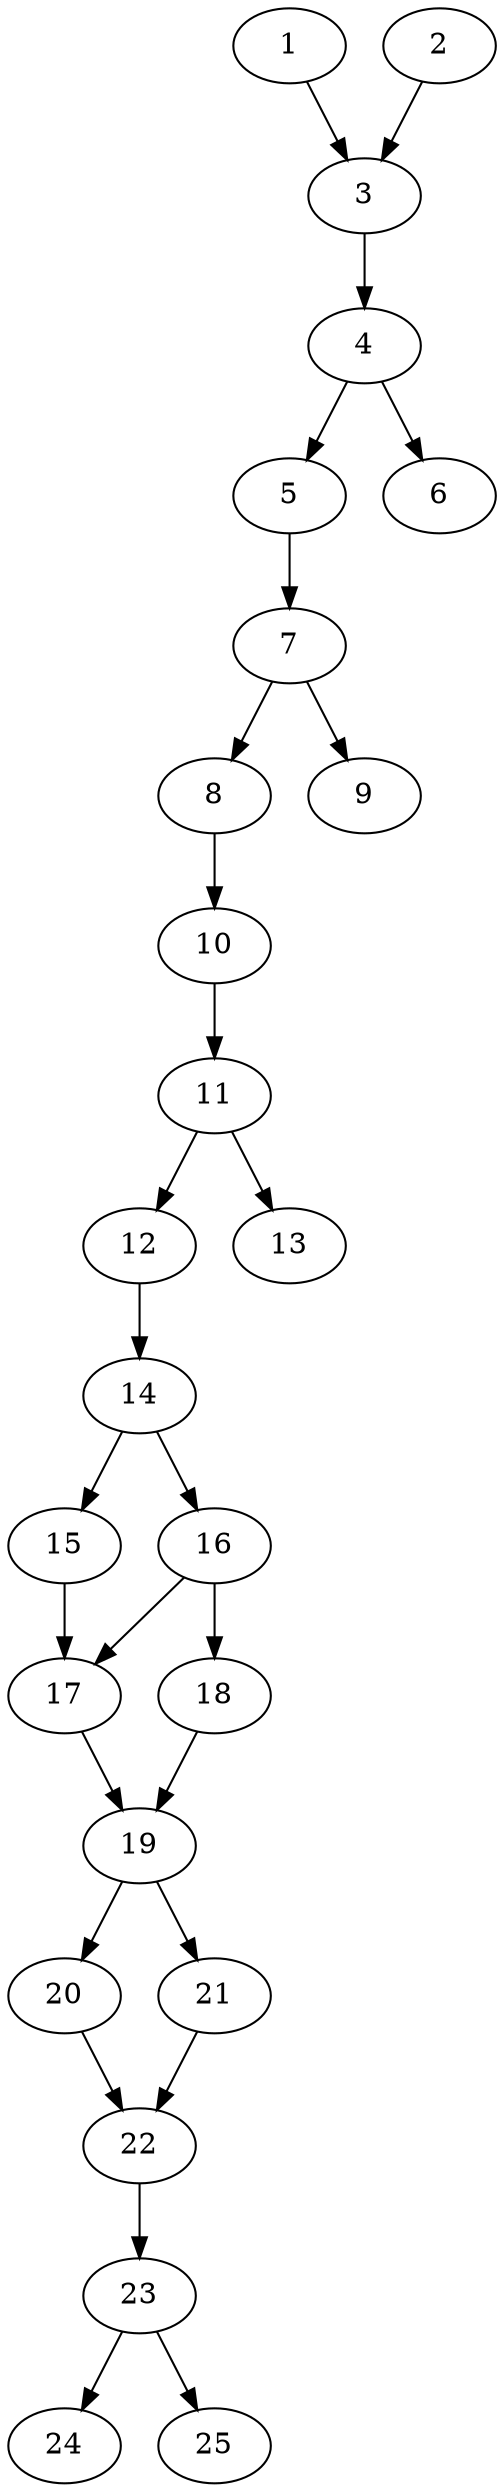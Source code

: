 // DAG automatically generated by daggen at Thu Oct  3 14:00:40 2019
// ./daggen --dot -n 25 --ccr 0.3 --fat 0.3 --regular 0.5 --density 0.9 --mindata 5242880 --maxdata 52428800 
digraph G {
  1 [size="103017813", alpha="0.12", expect_size="30905344"] 
  1 -> 3 [size ="30905344"]
  2 [size="72956587", alpha="0.06", expect_size="21886976"] 
  2 -> 3 [size ="21886976"]
  3 [size="68809387", alpha="0.15", expect_size="20642816"] 
  3 -> 4 [size ="20642816"]
  4 [size="164358827", alpha="0.01", expect_size="49307648"] 
  4 -> 5 [size ="49307648"]
  4 -> 6 [size ="49307648"]
  5 [size="54647467", alpha="0.19", expect_size="16394240"] 
  5 -> 7 [size ="16394240"]
  6 [size="119562240", alpha="0.18", expect_size="35868672"] 
  7 [size="34184533", alpha="0.07", expect_size="10255360"] 
  7 -> 8 [size ="10255360"]
  7 -> 9 [size ="10255360"]
  8 [size="51319467", alpha="0.08", expect_size="15395840"] 
  8 -> 10 [size ="15395840"]
  9 [size="50244267", alpha="0.15", expect_size="15073280"] 
  10 [size="168478720", alpha="0.03", expect_size="50543616"] 
  10 -> 11 [size ="50543616"]
  11 [size="147254613", alpha="0.08", expect_size="44176384"] 
  11 -> 12 [size ="44176384"]
  11 -> 13 [size ="44176384"]
  12 [size="83401387", alpha="0.17", expect_size="25020416"] 
  12 -> 14 [size ="25020416"]
  13 [size="131355307", alpha="0.19", expect_size="39406592"] 
  14 [size="88299520", alpha="0.19", expect_size="26489856"] 
  14 -> 15 [size ="26489856"]
  14 -> 16 [size ="26489856"]
  15 [size="99655680", alpha="0.13", expect_size="29896704"] 
  15 -> 17 [size ="29896704"]
  16 [size="90030080", alpha="0.16", expect_size="27009024"] 
  16 -> 17 [size ="27009024"]
  16 -> 18 [size ="27009024"]
  17 [size="73970347", alpha="0.19", expect_size="22191104"] 
  17 -> 19 [size ="22191104"]
  18 [size="127894187", alpha="0.13", expect_size="38368256"] 
  18 -> 19 [size ="38368256"]
  19 [size="37154133", alpha="0.05", expect_size="11146240"] 
  19 -> 20 [size ="11146240"]
  19 -> 21 [size ="11146240"]
  20 [size="155228160", alpha="0.19", expect_size="46568448"] 
  20 -> 22 [size ="46568448"]
  21 [size="17988267", alpha="0.05", expect_size="5396480"] 
  21 -> 22 [size ="5396480"]
  22 [size="78199467", alpha="0.18", expect_size="23459840"] 
  22 -> 23 [size ="23459840"]
  23 [size="51333120", alpha="0.17", expect_size="15399936"] 
  23 -> 24 [size ="15399936"]
  23 -> 25 [size ="15399936"]
  24 [size="42175147", alpha="0.16", expect_size="12652544"] 
  25 [size="30924800", alpha="0.18", expect_size="9277440"] 
}
